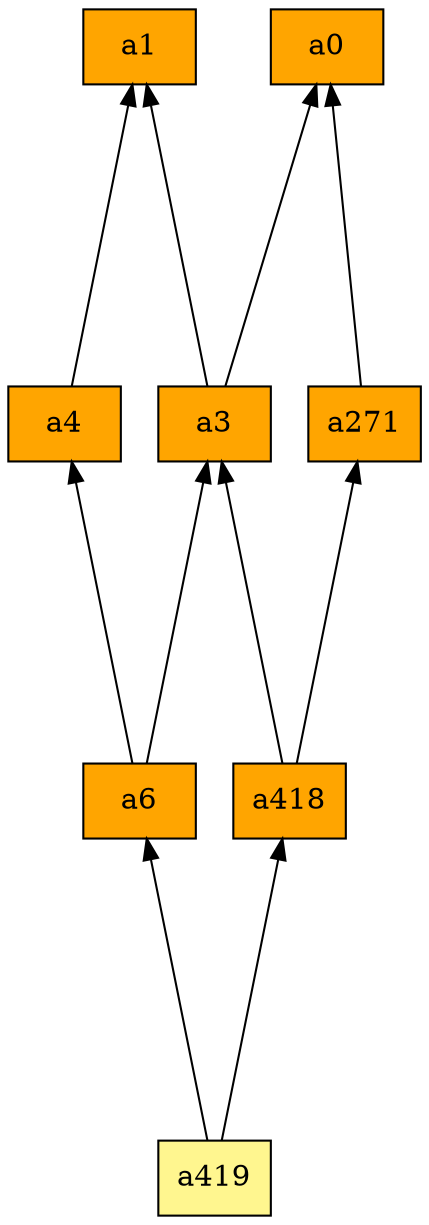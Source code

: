 digraph G {
rankdir=BT;ranksep="2.0";
"a419" [shape=record,fillcolor=khaki1,style=filled,label="{a419}"];
"a1" [shape=record,fillcolor=orange,style=filled,label="{a1}"];
"a271" [shape=record,fillcolor=orange,style=filled,label="{a271}"];
"a4" [shape=record,fillcolor=orange,style=filled,label="{a4}"];
"a3" [shape=record,fillcolor=orange,style=filled,label="{a3}"];
"a6" [shape=record,fillcolor=orange,style=filled,label="{a6}"];
"a0" [shape=record,fillcolor=orange,style=filled,label="{a0}"];
"a418" [shape=record,fillcolor=orange,style=filled,label="{a418}"];
"a419" -> "a6"
"a419" -> "a418"
"a271" -> "a0"
"a4" -> "a1"
"a3" -> "a1"
"a3" -> "a0"
"a6" -> "a4"
"a6" -> "a3"
"a418" -> "a271"
"a418" -> "a3"
}